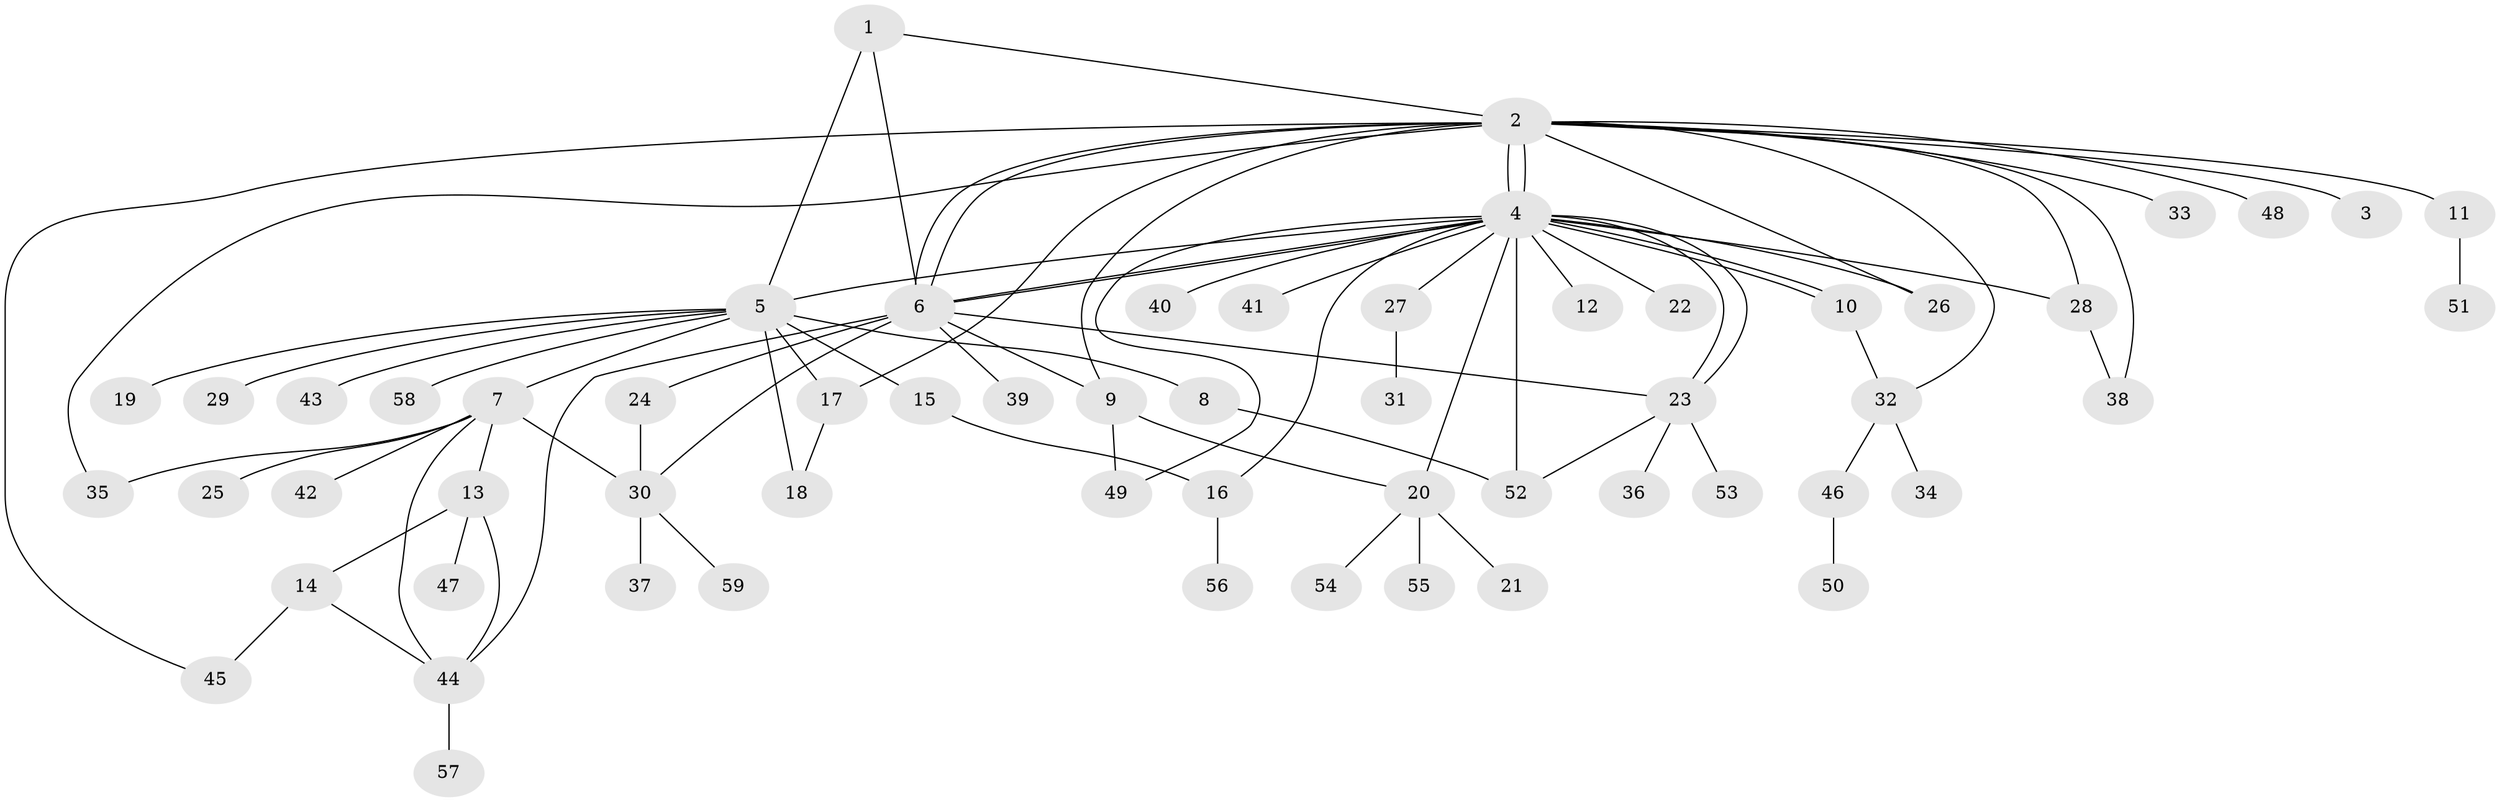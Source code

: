 // coarse degree distribution, {3: 0.06666666666666667, 14: 0.022222222222222223, 1: 0.5333333333333333, 22: 0.022222222222222223, 10: 0.022222222222222223, 6: 0.044444444444444446, 2: 0.2, 5: 0.022222222222222223, 4: 0.06666666666666667}
// Generated by graph-tools (version 1.1) at 2025/23/03/03/25 07:23:51]
// undirected, 59 vertices, 86 edges
graph export_dot {
graph [start="1"]
  node [color=gray90,style=filled];
  1;
  2;
  3;
  4;
  5;
  6;
  7;
  8;
  9;
  10;
  11;
  12;
  13;
  14;
  15;
  16;
  17;
  18;
  19;
  20;
  21;
  22;
  23;
  24;
  25;
  26;
  27;
  28;
  29;
  30;
  31;
  32;
  33;
  34;
  35;
  36;
  37;
  38;
  39;
  40;
  41;
  42;
  43;
  44;
  45;
  46;
  47;
  48;
  49;
  50;
  51;
  52;
  53;
  54;
  55;
  56;
  57;
  58;
  59;
  1 -- 2;
  1 -- 5;
  1 -- 6;
  2 -- 3;
  2 -- 4;
  2 -- 4;
  2 -- 6;
  2 -- 6;
  2 -- 9;
  2 -- 11;
  2 -- 17;
  2 -- 26;
  2 -- 28;
  2 -- 32;
  2 -- 33;
  2 -- 35;
  2 -- 38;
  2 -- 45;
  2 -- 48;
  4 -- 5;
  4 -- 6;
  4 -- 6;
  4 -- 10;
  4 -- 10;
  4 -- 12;
  4 -- 16;
  4 -- 20;
  4 -- 22;
  4 -- 23;
  4 -- 23;
  4 -- 26;
  4 -- 27;
  4 -- 28;
  4 -- 40;
  4 -- 41;
  4 -- 49;
  4 -- 52;
  5 -- 7;
  5 -- 8;
  5 -- 15;
  5 -- 17;
  5 -- 18;
  5 -- 19;
  5 -- 29;
  5 -- 43;
  5 -- 58;
  6 -- 9;
  6 -- 23;
  6 -- 24;
  6 -- 30;
  6 -- 39;
  6 -- 44;
  7 -- 13;
  7 -- 25;
  7 -- 30;
  7 -- 35;
  7 -- 42;
  7 -- 44;
  8 -- 52;
  9 -- 20;
  9 -- 49;
  10 -- 32;
  11 -- 51;
  13 -- 14;
  13 -- 44;
  13 -- 47;
  14 -- 44;
  14 -- 45;
  15 -- 16;
  16 -- 56;
  17 -- 18;
  20 -- 21;
  20 -- 54;
  20 -- 55;
  23 -- 36;
  23 -- 52;
  23 -- 53;
  24 -- 30;
  27 -- 31;
  28 -- 38;
  30 -- 37;
  30 -- 59;
  32 -- 34;
  32 -- 46;
  44 -- 57;
  46 -- 50;
}
